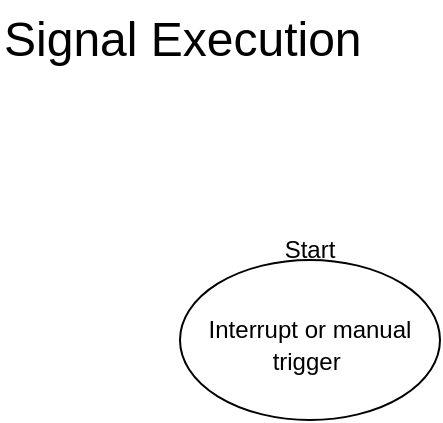 <mxfile>
    <diagram id="g6rpGudJf71mNx3ftq-J" name="Page-1">
        <mxGraphModel dx="983" dy="630" grid="1" gridSize="10" guides="1" tooltips="1" connect="1" arrows="1" fold="1" page="1" pageScale="1" pageWidth="900" pageHeight="1600" math="0" shadow="0">
            <root>
                <mxCell id="0"/>
                <mxCell id="1" parent="0"/>
                <mxCell id="2" value="&lt;font style=&quot;font-size: 24px;&quot;&gt;Signal Execution&lt;/font&gt;" style="text;strokeColor=none;align=left;fillColor=none;html=1;verticalAlign=middle;whiteSpace=wrap;rounded=0;" vertex="1" parent="1">
                    <mxGeometry x="10" width="200" height="40" as="geometry"/>
                </mxCell>
                <mxCell id="3" value="&lt;p style=&quot;line-height: 50%;&quot;&gt;&lt;font style=&quot;font-size: 12px;&quot;&gt;Interrupt or manual trigger&amp;nbsp;&lt;/font&gt;&lt;/p&gt;" style="ellipse;whiteSpace=wrap;html=1;fontSize=24;align=center;" vertex="1" parent="1">
                    <mxGeometry x="100" y="130" width="130" height="80" as="geometry"/>
                </mxCell>
                <mxCell id="4" value="Start" style="text;html=1;strokeColor=none;fillColor=none;align=center;verticalAlign=middle;whiteSpace=wrap;rounded=0;fontSize=12;" vertex="1" parent="1">
                    <mxGeometry x="135" y="110" width="60" height="30" as="geometry"/>
                </mxCell>
            </root>
        </mxGraphModel>
    </diagram>
</mxfile>